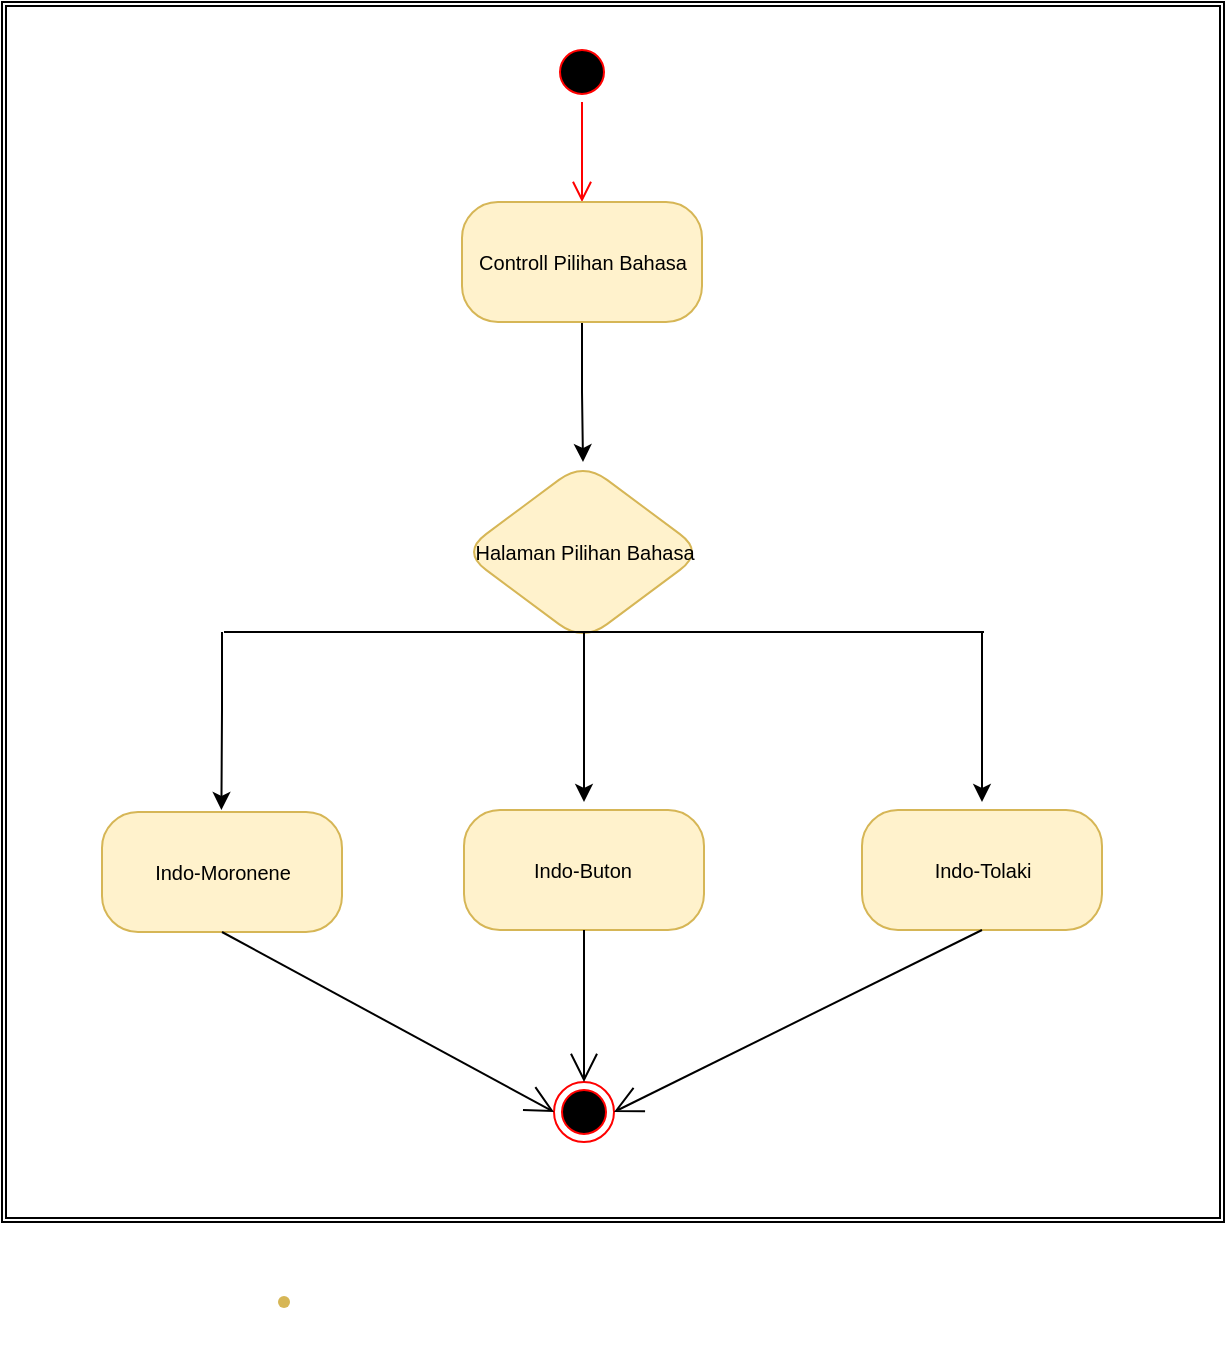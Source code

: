 <mxfile version="16.4.6" type="github">
  <diagram id="SU5bKVWl5JrV1BomC_x-" name="Page-1">
    <mxGraphModel dx="1240" dy="743" grid="1" gridSize="10" guides="1" tooltips="1" connect="1" arrows="1" fold="1" page="1" pageScale="1" pageWidth="827" pageHeight="1169" math="0" shadow="0">
      <root>
        <mxCell id="0" />
        <mxCell id="1" parent="0" />
        <mxCell id="vtttQAzDDEMjlBon1nzo-37" value="" style="shape=ext;double=1;rounded=0;whiteSpace=wrap;html=1;fontSize=10;strokeColor=default;strokeWidth=1;fillColor=default;" vertex="1" parent="1">
          <mxGeometry x="109" y="180" width="611" height="610" as="geometry" />
        </mxCell>
        <mxCell id="vtttQAzDDEMjlBon1nzo-1" value="" style="ellipse;html=1;shape=startState;fillColor=#000000;strokeColor=#ff0000;" vertex="1" parent="1">
          <mxGeometry x="384" y="200" width="30" height="30" as="geometry" />
        </mxCell>
        <mxCell id="vtttQAzDDEMjlBon1nzo-2" value="" style="edgeStyle=orthogonalEdgeStyle;html=1;verticalAlign=bottom;endArrow=open;endSize=8;strokeColor=#ff0000;rounded=0;" edge="1" source="vtttQAzDDEMjlBon1nzo-1" parent="1">
          <mxGeometry relative="1" as="geometry">
            <mxPoint x="399" y="280" as="targetPoint" />
          </mxGeometry>
        </mxCell>
        <mxCell id="vtttQAzDDEMjlBon1nzo-10" value="" style="edgeStyle=orthogonalEdgeStyle;rounded=0;orthogonalLoop=1;jettySize=auto;html=1;fontSize=10;" edge="1" parent="1" source="vtttQAzDDEMjlBon1nzo-5" target="vtttQAzDDEMjlBon1nzo-9">
          <mxGeometry relative="1" as="geometry" />
        </mxCell>
        <mxCell id="vtttQAzDDEMjlBon1nzo-5" value="" style="rounded=1;whiteSpace=wrap;html=1;fillColor=#fff2cc;strokeColor=#d6b656;arcSize=30;" vertex="1" parent="1">
          <mxGeometry x="339" y="280" width="120" height="60" as="geometry" />
        </mxCell>
        <mxCell id="vtttQAzDDEMjlBon1nzo-8" value="&lt;font style=&quot;font-size: 10px&quot;&gt;Controll Pilihan Bahasa&lt;/font&gt;" style="text;html=1;resizable=0;autosize=1;align=center;verticalAlign=middle;points=[];fillColor=none;strokeColor=none;rounded=0;" vertex="1" parent="1">
          <mxGeometry x="339" y="300" width="120" height="20" as="geometry" />
        </mxCell>
        <mxCell id="vtttQAzDDEMjlBon1nzo-9" value="" style="rhombus;whiteSpace=wrap;html=1;fillColor=#fff2cc;strokeColor=#d6b656;rounded=1;arcSize=30;" vertex="1" parent="1">
          <mxGeometry x="339" y="410" width="121" height="90" as="geometry" />
        </mxCell>
        <mxCell id="vtttQAzDDEMjlBon1nzo-11" value="&lt;span style=&quot;font-size: 10px&quot;&gt;Halaman Pilihan Bahasa&lt;/span&gt;" style="text;html=1;resizable=0;autosize=1;align=center;verticalAlign=middle;points=[];fillColor=none;strokeColor=none;rounded=0;" vertex="1" parent="1">
          <mxGeometry x="335" y="445" width="130" height="20" as="geometry" />
        </mxCell>
        <mxCell id="vtttQAzDDEMjlBon1nzo-16" value="" style="line;strokeWidth=1;html=1;fontSize=10;strokeColor=default;fillColor=default;" vertex="1" parent="1">
          <mxGeometry x="220" y="490" width="380" height="10" as="geometry" />
        </mxCell>
        <mxCell id="vtttQAzDDEMjlBon1nzo-19" value="" style="edgeStyle=orthogonalEdgeStyle;rounded=0;orthogonalLoop=1;jettySize=auto;html=1;fontSize=10;" edge="1" parent="1">
          <mxGeometry relative="1" as="geometry">
            <mxPoint x="219" y="495" as="sourcePoint" />
            <mxPoint x="218.71" y="584" as="targetPoint" />
            <Array as="points">
              <mxPoint x="219" y="534" />
            </Array>
          </mxGeometry>
        </mxCell>
        <mxCell id="vtttQAzDDEMjlBon1nzo-20" value="" style="rounded=1;whiteSpace=wrap;html=1;fillColor=#fff2cc;strokeColor=#d6b656;arcSize=30;" vertex="1" parent="1">
          <mxGeometry x="159" y="585" width="120" height="60" as="geometry" />
        </mxCell>
        <mxCell id="vtttQAzDDEMjlBon1nzo-21" value="" style="edgeStyle=orthogonalEdgeStyle;rounded=0;orthogonalLoop=1;jettySize=auto;html=1;fontSize=10;" edge="1" parent="1">
          <mxGeometry relative="1" as="geometry">
            <mxPoint x="400" y="495" as="sourcePoint" />
            <mxPoint x="400" y="580" as="targetPoint" />
            <Array as="points">
              <mxPoint x="400" y="525" />
              <mxPoint x="400" y="525" />
            </Array>
          </mxGeometry>
        </mxCell>
        <mxCell id="vtttQAzDDEMjlBon1nzo-22" value="" style="rounded=1;whiteSpace=wrap;html=1;fillColor=#fff2cc;strokeColor=#d6b656;arcSize=30;" vertex="1" parent="1">
          <mxGeometry x="340" y="584" width="120" height="60" as="geometry" />
        </mxCell>
        <mxCell id="vtttQAzDDEMjlBon1nzo-23" value="" style="edgeStyle=orthogonalEdgeStyle;rounded=0;orthogonalLoop=1;jettySize=auto;html=1;fontSize=10;" edge="1" parent="1">
          <mxGeometry relative="1" as="geometry">
            <mxPoint x="599" y="495" as="sourcePoint" />
            <mxPoint x="599" y="580" as="targetPoint" />
            <Array as="points">
              <mxPoint x="599" y="525" />
              <mxPoint x="599" y="525" />
            </Array>
          </mxGeometry>
        </mxCell>
        <mxCell id="vtttQAzDDEMjlBon1nzo-24" value="" style="rounded=1;whiteSpace=wrap;html=1;fillColor=#fff2cc;strokeColor=#d6b656;arcSize=30;" vertex="1" parent="1">
          <mxGeometry x="539" y="584" width="120" height="60" as="geometry" />
        </mxCell>
        <mxCell id="vtttQAzDDEMjlBon1nzo-25" value="&lt;span style=&quot;font-size: 10px&quot;&gt;Indo-Moronene&lt;/span&gt;" style="text;html=1;resizable=0;autosize=1;align=center;verticalAlign=middle;points=[];fillColor=none;strokeColor=none;rounded=0;" vertex="1" parent="1">
          <mxGeometry x="179" y="605" width="80" height="20" as="geometry" />
        </mxCell>
        <mxCell id="vtttQAzDDEMjlBon1nzo-26" value="&lt;span style=&quot;font-size: 10px&quot;&gt;Indo-Buton&lt;/span&gt;" style="text;html=1;resizable=0;autosize=1;align=center;verticalAlign=middle;points=[];fillColor=none;strokeColor=none;rounded=0;" vertex="1" parent="1">
          <mxGeometry x="369" y="604" width="60" height="20" as="geometry" />
        </mxCell>
        <mxCell id="vtttQAzDDEMjlBon1nzo-27" value="&lt;span style=&quot;font-size: 10px&quot;&gt;Indo-Tolaki&lt;/span&gt;" style="text;html=1;resizable=0;autosize=1;align=center;verticalAlign=middle;points=[];fillColor=none;strokeColor=none;rounded=0;" vertex="1" parent="1">
          <mxGeometry x="569" y="604" width="60" height="20" as="geometry" />
        </mxCell>
        <mxCell id="vtttQAzDDEMjlBon1nzo-28" value="" style="ellipse;html=1;shape=endState;fillColor=#000000;strokeColor=#ff0000;fontSize=10;" vertex="1" parent="1">
          <mxGeometry x="385" y="720" width="30" height="30" as="geometry" />
        </mxCell>
        <mxCell id="vtttQAzDDEMjlBon1nzo-29" value="" style="shape=waypoint;sketch=0;size=6;pointerEvents=1;points=[];fillColor=#fff2cc;resizable=0;rotatable=0;perimeter=centerPerimeter;snapToPoint=1;strokeColor=#d6b656;rounded=1;arcSize=30;" vertex="1" parent="1">
          <mxGeometry x="230" y="810" width="40" height="40" as="geometry" />
        </mxCell>
        <mxCell id="vtttQAzDDEMjlBon1nzo-32" value="" style="endArrow=open;endFill=1;endSize=12;html=1;rounded=0;fontSize=10;entryX=0;entryY=0.5;entryDx=0;entryDy=0;exitX=0.5;exitY=1;exitDx=0;exitDy=0;" edge="1" parent="1" source="vtttQAzDDEMjlBon1nzo-20" target="vtttQAzDDEMjlBon1nzo-28">
          <mxGeometry width="160" relative="1" as="geometry">
            <mxPoint x="209" y="670" as="sourcePoint" />
            <mxPoint x="369" y="670" as="targetPoint" />
          </mxGeometry>
        </mxCell>
        <mxCell id="vtttQAzDDEMjlBon1nzo-33" value="" style="endArrow=open;endFill=1;endSize=12;html=1;rounded=0;fontSize=10;entryX=0.5;entryY=0;entryDx=0;entryDy=0;exitX=0.5;exitY=1;exitDx=0;exitDy=0;" edge="1" parent="1" source="vtttQAzDDEMjlBon1nzo-22" target="vtttQAzDDEMjlBon1nzo-28">
          <mxGeometry width="160" relative="1" as="geometry">
            <mxPoint x="229" y="655" as="sourcePoint" />
            <mxPoint x="395" y="745" as="targetPoint" />
          </mxGeometry>
        </mxCell>
        <mxCell id="vtttQAzDDEMjlBon1nzo-34" value="" style="endArrow=open;endFill=1;endSize=12;html=1;rounded=0;fontSize=10;entryX=1;entryY=0.5;entryDx=0;entryDy=0;exitX=0.5;exitY=1;exitDx=0;exitDy=0;" edge="1" parent="1" source="vtttQAzDDEMjlBon1nzo-24" target="vtttQAzDDEMjlBon1nzo-28">
          <mxGeometry width="160" relative="1" as="geometry">
            <mxPoint x="410" y="654" as="sourcePoint" />
            <mxPoint x="410" y="730" as="targetPoint" />
          </mxGeometry>
        </mxCell>
      </root>
    </mxGraphModel>
  </diagram>
</mxfile>
